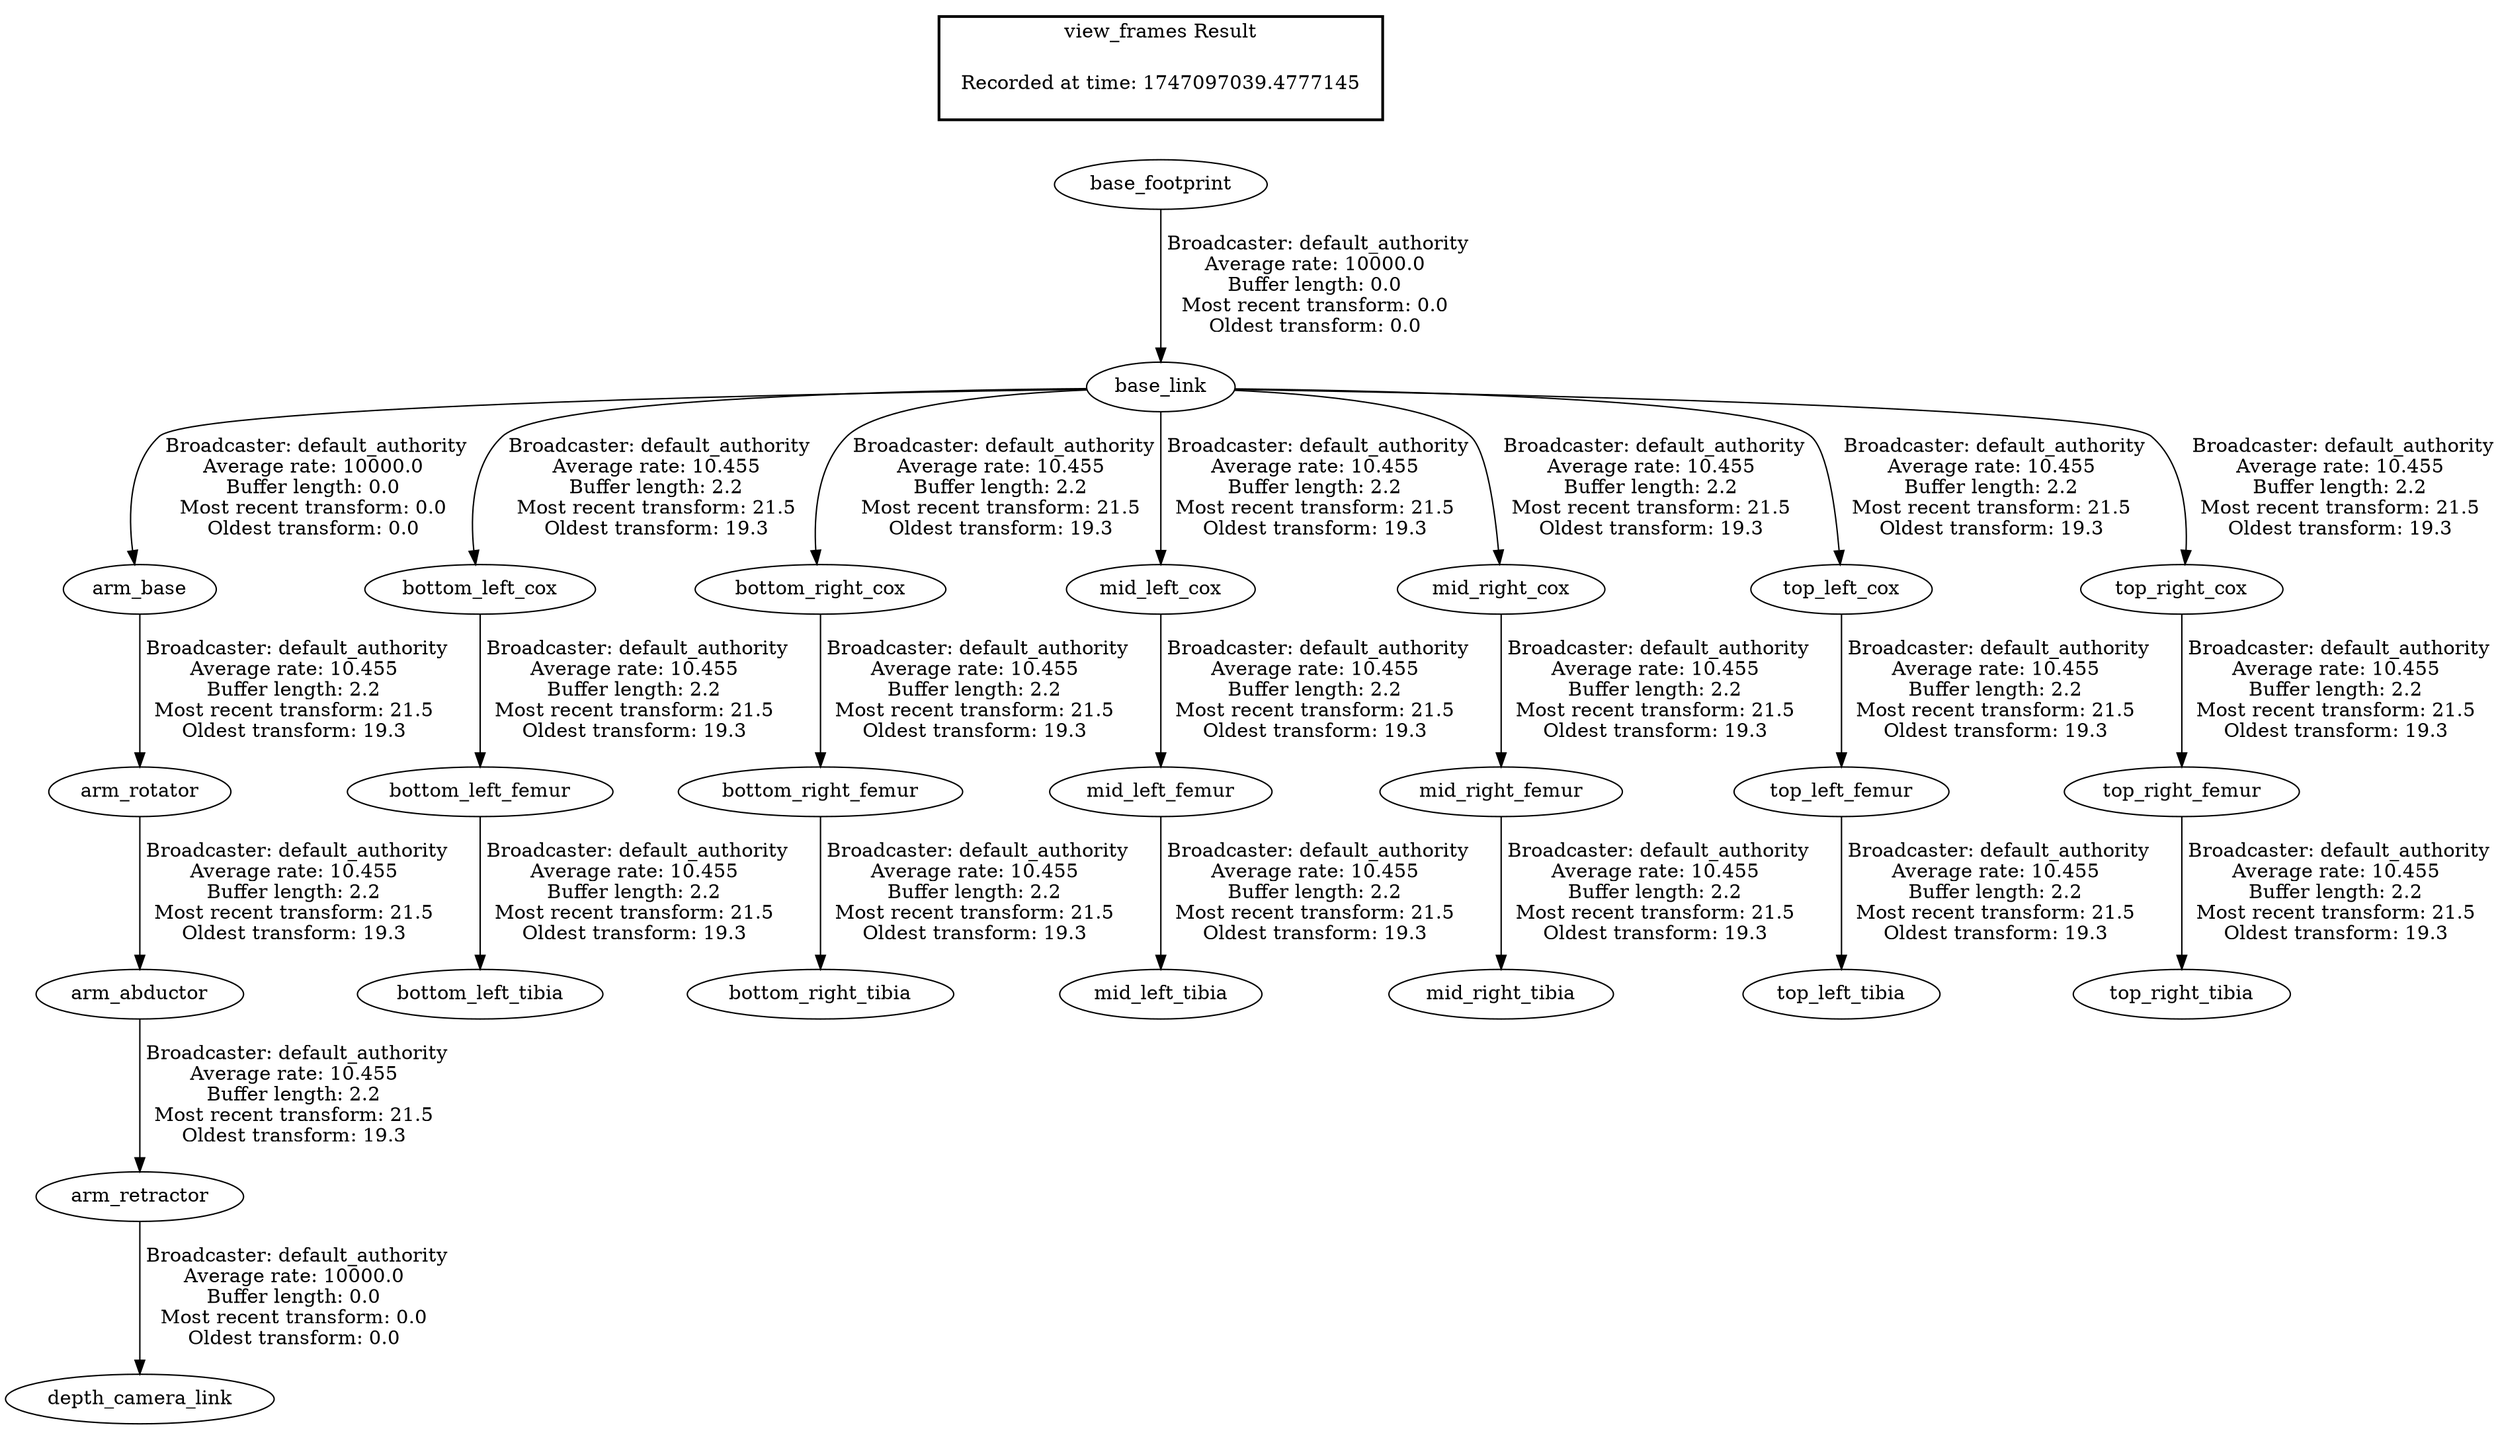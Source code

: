 digraph G {
"base_link" -> "arm_base"[label=" Broadcaster: default_authority\nAverage rate: 10000.0\nBuffer length: 0.0\nMost recent transform: 0.0\nOldest transform: 0.0\n"];
"base_footprint" -> "base_link"[label=" Broadcaster: default_authority\nAverage rate: 10000.0\nBuffer length: 0.0\nMost recent transform: 0.0\nOldest transform: 0.0\n"];
"arm_retractor" -> "depth_camera_link"[label=" Broadcaster: default_authority\nAverage rate: 10000.0\nBuffer length: 0.0\nMost recent transform: 0.0\nOldest transform: 0.0\n"];
"arm_abductor" -> "arm_retractor"[label=" Broadcaster: default_authority\nAverage rate: 10.455\nBuffer length: 2.2\nMost recent transform: 21.5\nOldest transform: 19.3\n"];
"arm_rotator" -> "arm_abductor"[label=" Broadcaster: default_authority\nAverage rate: 10.455\nBuffer length: 2.2\nMost recent transform: 21.5\nOldest transform: 19.3\n"];
"arm_base" -> "arm_rotator"[label=" Broadcaster: default_authority\nAverage rate: 10.455\nBuffer length: 2.2\nMost recent transform: 21.5\nOldest transform: 19.3\n"];
"bottom_left_cox" -> "bottom_left_femur"[label=" Broadcaster: default_authority\nAverage rate: 10.455\nBuffer length: 2.2\nMost recent transform: 21.5\nOldest transform: 19.3\n"];
"base_link" -> "bottom_left_cox"[label=" Broadcaster: default_authority\nAverage rate: 10.455\nBuffer length: 2.2\nMost recent transform: 21.5\nOldest transform: 19.3\n"];
"bottom_left_femur" -> "bottom_left_tibia"[label=" Broadcaster: default_authority\nAverage rate: 10.455\nBuffer length: 2.2\nMost recent transform: 21.5\nOldest transform: 19.3\n"];
"bottom_right_cox" -> "bottom_right_femur"[label=" Broadcaster: default_authority\nAverage rate: 10.455\nBuffer length: 2.2\nMost recent transform: 21.5\nOldest transform: 19.3\n"];
"base_link" -> "bottom_right_cox"[label=" Broadcaster: default_authority\nAverage rate: 10.455\nBuffer length: 2.2\nMost recent transform: 21.5\nOldest transform: 19.3\n"];
"bottom_right_femur" -> "bottom_right_tibia"[label=" Broadcaster: default_authority\nAverage rate: 10.455\nBuffer length: 2.2\nMost recent transform: 21.5\nOldest transform: 19.3\n"];
"mid_left_cox" -> "mid_left_femur"[label=" Broadcaster: default_authority\nAverage rate: 10.455\nBuffer length: 2.2\nMost recent transform: 21.5\nOldest transform: 19.3\n"];
"base_link" -> "mid_left_cox"[label=" Broadcaster: default_authority\nAverage rate: 10.455\nBuffer length: 2.2\nMost recent transform: 21.5\nOldest transform: 19.3\n"];
"mid_left_femur" -> "mid_left_tibia"[label=" Broadcaster: default_authority\nAverage rate: 10.455\nBuffer length: 2.2\nMost recent transform: 21.5\nOldest transform: 19.3\n"];
"mid_right_cox" -> "mid_right_femur"[label=" Broadcaster: default_authority\nAverage rate: 10.455\nBuffer length: 2.2\nMost recent transform: 21.5\nOldest transform: 19.3\n"];
"base_link" -> "mid_right_cox"[label=" Broadcaster: default_authority\nAverage rate: 10.455\nBuffer length: 2.2\nMost recent transform: 21.5\nOldest transform: 19.3\n"];
"mid_right_femur" -> "mid_right_tibia"[label=" Broadcaster: default_authority\nAverage rate: 10.455\nBuffer length: 2.2\nMost recent transform: 21.5\nOldest transform: 19.3\n"];
"top_left_cox" -> "top_left_femur"[label=" Broadcaster: default_authority\nAverage rate: 10.455\nBuffer length: 2.2\nMost recent transform: 21.5\nOldest transform: 19.3\n"];
"base_link" -> "top_left_cox"[label=" Broadcaster: default_authority\nAverage rate: 10.455\nBuffer length: 2.2\nMost recent transform: 21.5\nOldest transform: 19.3\n"];
"top_left_femur" -> "top_left_tibia"[label=" Broadcaster: default_authority\nAverage rate: 10.455\nBuffer length: 2.2\nMost recent transform: 21.5\nOldest transform: 19.3\n"];
"top_right_cox" -> "top_right_femur"[label=" Broadcaster: default_authority\nAverage rate: 10.455\nBuffer length: 2.2\nMost recent transform: 21.5\nOldest transform: 19.3\n"];
"base_link" -> "top_right_cox"[label=" Broadcaster: default_authority\nAverage rate: 10.455\nBuffer length: 2.2\nMost recent transform: 21.5\nOldest transform: 19.3\n"];
"top_right_femur" -> "top_right_tibia"[label=" Broadcaster: default_authority\nAverage rate: 10.455\nBuffer length: 2.2\nMost recent transform: 21.5\nOldest transform: 19.3\n"];
edge [style=invis];
 subgraph cluster_legend { style=bold; color=black; label ="view_frames Result";
"Recorded at time: 1747097039.4777145"[ shape=plaintext ] ;
}->"base_footprint";
}
